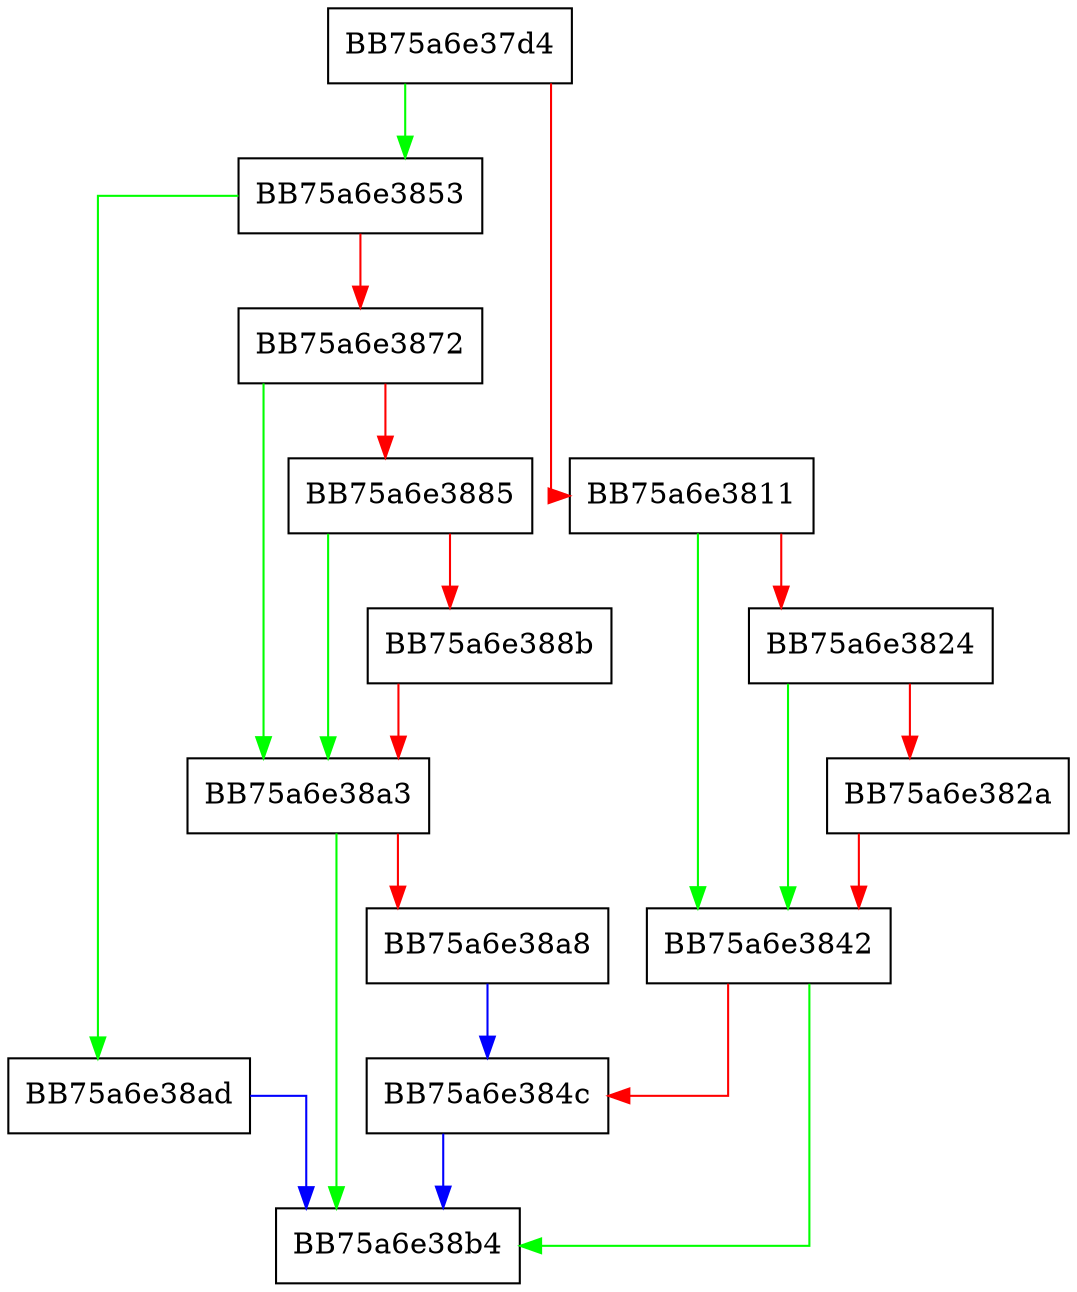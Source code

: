 digraph fill_single_seville_hash {
  node [shape="box"];
  graph [splines=ortho];
  BB75a6e37d4 -> BB75a6e3853 [color="green"];
  BB75a6e37d4 -> BB75a6e3811 [color="red"];
  BB75a6e3811 -> BB75a6e3842 [color="green"];
  BB75a6e3811 -> BB75a6e3824 [color="red"];
  BB75a6e3824 -> BB75a6e3842 [color="green"];
  BB75a6e3824 -> BB75a6e382a [color="red"];
  BB75a6e382a -> BB75a6e3842 [color="red"];
  BB75a6e3842 -> BB75a6e38b4 [color="green"];
  BB75a6e3842 -> BB75a6e384c [color="red"];
  BB75a6e384c -> BB75a6e38b4 [color="blue"];
  BB75a6e3853 -> BB75a6e38ad [color="green"];
  BB75a6e3853 -> BB75a6e3872 [color="red"];
  BB75a6e3872 -> BB75a6e38a3 [color="green"];
  BB75a6e3872 -> BB75a6e3885 [color="red"];
  BB75a6e3885 -> BB75a6e38a3 [color="green"];
  BB75a6e3885 -> BB75a6e388b [color="red"];
  BB75a6e388b -> BB75a6e38a3 [color="red"];
  BB75a6e38a3 -> BB75a6e38b4 [color="green"];
  BB75a6e38a3 -> BB75a6e38a8 [color="red"];
  BB75a6e38a8 -> BB75a6e384c [color="blue"];
  BB75a6e38ad -> BB75a6e38b4 [color="blue"];
}
